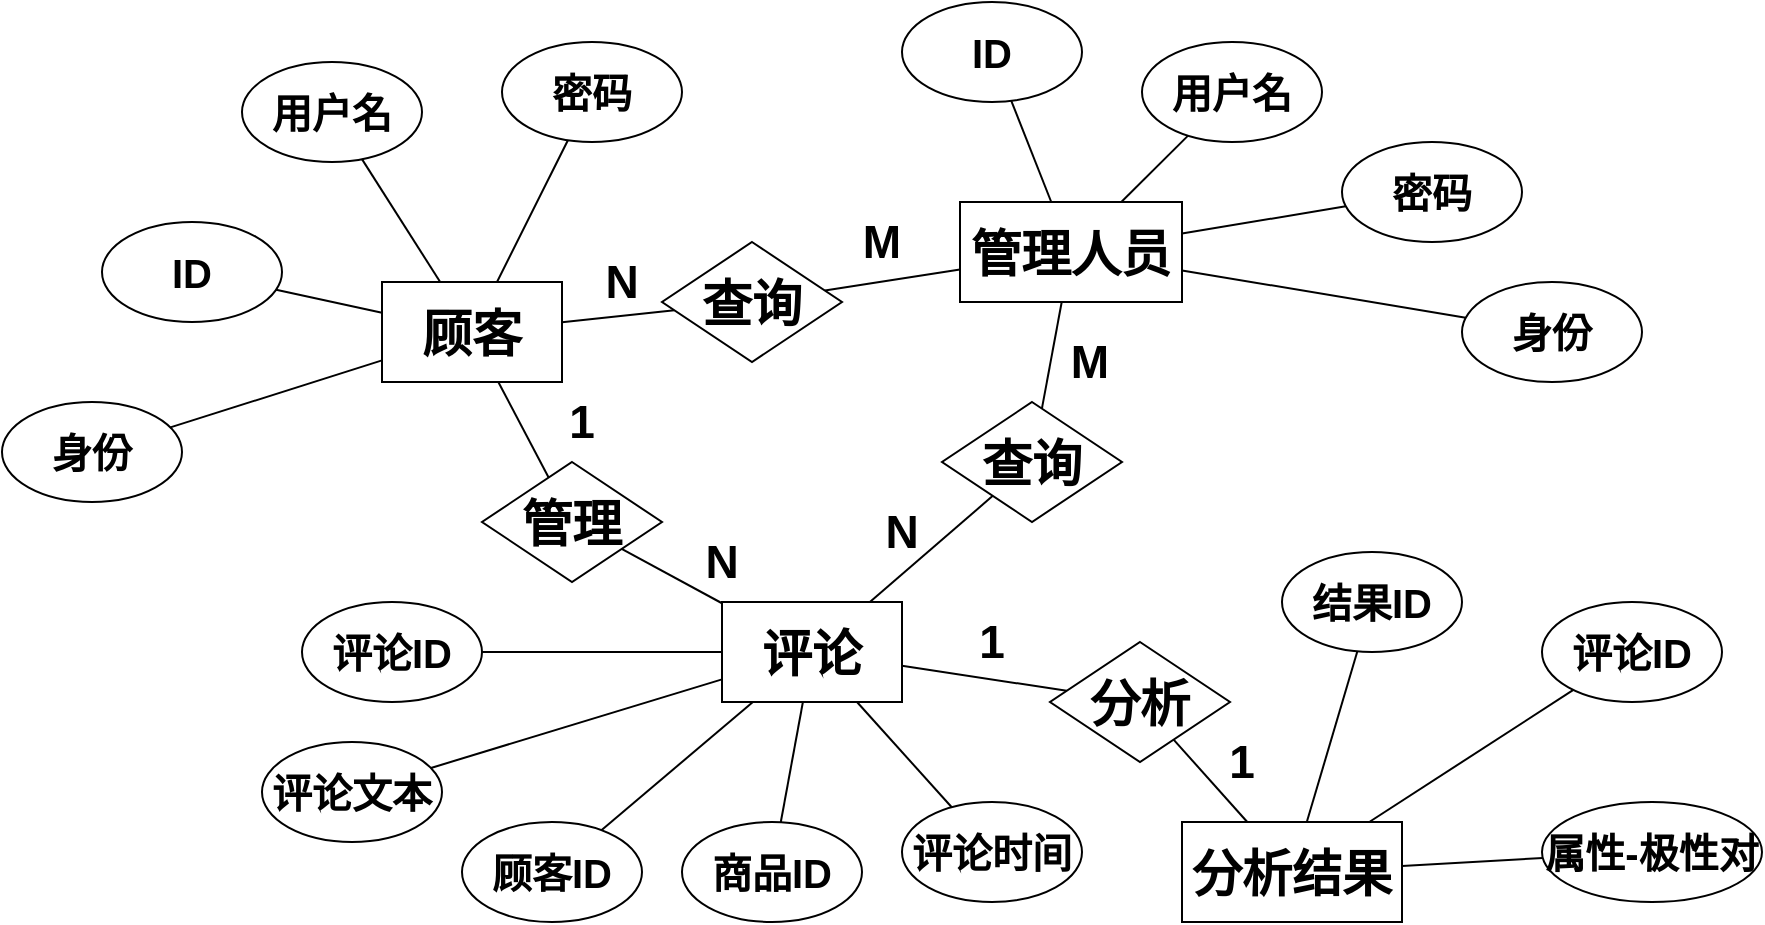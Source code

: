 <mxfile version="13.6.2" type="device"><diagram id="m5HRbGM3oaOZ3_kpMbH0" name="第 1 页"><mxGraphModel dx="2315" dy="640" grid="1" gridSize="10" guides="1" tooltips="1" connect="1" arrows="1" fold="1" page="1" pageScale="1" pageWidth="827" pageHeight="1169" math="0" shadow="0"><root><mxCell id="0"/><mxCell id="1" parent="0"/><mxCell id="9DB23V3W4bUWKR12GtDI-1" value="&lt;font size=&quot;1&quot;&gt;&lt;b style=&quot;font-size: 25px&quot;&gt;顾客&lt;/b&gt;&lt;/font&gt;" style="rounded=0;whiteSpace=wrap;html=1;" vertex="1" parent="1"><mxGeometry x="80" y="220" width="90" height="50" as="geometry"/></mxCell><mxCell id="9DB23V3W4bUWKR12GtDI-2" value="&lt;font size=&quot;1&quot;&gt;&lt;b style=&quot;font-size: 25px&quot;&gt;管理人员&lt;/b&gt;&lt;/font&gt;" style="rounded=0;whiteSpace=wrap;html=1;" vertex="1" parent="1"><mxGeometry x="369" y="180" width="111" height="50" as="geometry"/></mxCell><mxCell id="9DB23V3W4bUWKR12GtDI-3" value="&lt;font style=&quot;font-size: 20px&quot;&gt;&lt;b&gt;ID&lt;/b&gt;&lt;/font&gt;" style="ellipse;whiteSpace=wrap;html=1;" vertex="1" parent="1"><mxGeometry x="-60" y="190" width="90" height="50" as="geometry"/></mxCell><mxCell id="9DB23V3W4bUWKR12GtDI-4" value="&lt;font style=&quot;font-size: 20px&quot;&gt;&lt;b&gt;身份&lt;/b&gt;&lt;/font&gt;" style="ellipse;whiteSpace=wrap;html=1;" vertex="1" parent="1"><mxGeometry x="-110" y="280" width="90" height="50" as="geometry"/></mxCell><mxCell id="9DB23V3W4bUWKR12GtDI-5" value="&lt;span style=&quot;font-size: 20px&quot;&gt;&lt;b&gt;用户名&lt;/b&gt;&lt;/span&gt;" style="ellipse;whiteSpace=wrap;html=1;" vertex="1" parent="1"><mxGeometry x="10" y="110" width="90" height="50" as="geometry"/></mxCell><mxCell id="9DB23V3W4bUWKR12GtDI-6" value="&lt;span style=&quot;font-size: 20px&quot;&gt;&lt;b&gt;密码&lt;/b&gt;&lt;/span&gt;" style="ellipse;whiteSpace=wrap;html=1;" vertex="1" parent="1"><mxGeometry x="140" y="100" width="90" height="50" as="geometry"/></mxCell><mxCell id="9DB23V3W4bUWKR12GtDI-7" value="&lt;font style=&quot;font-size: 20px&quot;&gt;&lt;b&gt;ID&lt;/b&gt;&lt;/font&gt;" style="ellipse;whiteSpace=wrap;html=1;" vertex="1" parent="1"><mxGeometry x="340" y="80" width="90" height="50" as="geometry"/></mxCell><mxCell id="9DB23V3W4bUWKR12GtDI-8" value="&lt;font style=&quot;font-size: 20px&quot;&gt;&lt;b&gt;身份&lt;/b&gt;&lt;/font&gt;" style="ellipse;whiteSpace=wrap;html=1;" vertex="1" parent="1"><mxGeometry x="620" y="220" width="90" height="50" as="geometry"/></mxCell><mxCell id="9DB23V3W4bUWKR12GtDI-9" value="&lt;span style=&quot;font-size: 20px&quot;&gt;&lt;b&gt;用户名&lt;/b&gt;&lt;/span&gt;" style="ellipse;whiteSpace=wrap;html=1;" vertex="1" parent="1"><mxGeometry x="460" y="100" width="90" height="50" as="geometry"/></mxCell><mxCell id="9DB23V3W4bUWKR12GtDI-10" value="&lt;span style=&quot;font-size: 20px&quot;&gt;&lt;b&gt;密码&lt;/b&gt;&lt;/span&gt;" style="ellipse;whiteSpace=wrap;html=1;" vertex="1" parent="1"><mxGeometry x="560" y="150" width="90" height="50" as="geometry"/></mxCell><mxCell id="9DB23V3W4bUWKR12GtDI-11" value="" style="endArrow=none;html=1;" edge="1" parent="1" source="9DB23V3W4bUWKR12GtDI-3" target="9DB23V3W4bUWKR12GtDI-1"><mxGeometry width="50" height="50" relative="1" as="geometry"><mxPoint x="390" y="350" as="sourcePoint"/><mxPoint x="140" y="250" as="targetPoint"/></mxGeometry></mxCell><mxCell id="9DB23V3W4bUWKR12GtDI-13" value="" style="endArrow=none;html=1;" edge="1" parent="1" source="9DB23V3W4bUWKR12GtDI-4" target="9DB23V3W4bUWKR12GtDI-1"><mxGeometry width="50" height="50" relative="1" as="geometry"><mxPoint x="390" y="350" as="sourcePoint"/><mxPoint x="440" y="300" as="targetPoint"/></mxGeometry></mxCell><mxCell id="9DB23V3W4bUWKR12GtDI-14" value="" style="endArrow=none;html=1;" edge="1" parent="1" source="9DB23V3W4bUWKR12GtDI-5" target="9DB23V3W4bUWKR12GtDI-1"><mxGeometry width="50" height="50" relative="1" as="geometry"><mxPoint x="390" y="350" as="sourcePoint"/><mxPoint x="440" y="300" as="targetPoint"/></mxGeometry></mxCell><mxCell id="9DB23V3W4bUWKR12GtDI-15" value="" style="endArrow=none;html=1;" edge="1" parent="1" source="9DB23V3W4bUWKR12GtDI-6" target="9DB23V3W4bUWKR12GtDI-1"><mxGeometry width="50" height="50" relative="1" as="geometry"><mxPoint x="390" y="350" as="sourcePoint"/><mxPoint x="440" y="300" as="targetPoint"/></mxGeometry></mxCell><mxCell id="9DB23V3W4bUWKR12GtDI-16" value="" style="endArrow=none;html=1;" edge="1" parent="1" source="9DB23V3W4bUWKR12GtDI-2" target="9DB23V3W4bUWKR12GtDI-7"><mxGeometry width="50" height="50" relative="1" as="geometry"><mxPoint x="390" y="350" as="sourcePoint"/><mxPoint x="440" y="300" as="targetPoint"/></mxGeometry></mxCell><mxCell id="9DB23V3W4bUWKR12GtDI-17" value="" style="endArrow=none;html=1;" edge="1" parent="1" source="9DB23V3W4bUWKR12GtDI-2" target="9DB23V3W4bUWKR12GtDI-9"><mxGeometry width="50" height="50" relative="1" as="geometry"><mxPoint x="390" y="350" as="sourcePoint"/><mxPoint x="440" y="300" as="targetPoint"/></mxGeometry></mxCell><mxCell id="9DB23V3W4bUWKR12GtDI-18" value="" style="endArrow=none;html=1;" edge="1" parent="1" source="9DB23V3W4bUWKR12GtDI-2" target="9DB23V3W4bUWKR12GtDI-10"><mxGeometry width="50" height="50" relative="1" as="geometry"><mxPoint x="390" y="350" as="sourcePoint"/><mxPoint x="440" y="300" as="targetPoint"/></mxGeometry></mxCell><mxCell id="9DB23V3W4bUWKR12GtDI-19" value="" style="endArrow=none;html=1;" edge="1" parent="1" source="9DB23V3W4bUWKR12GtDI-2" target="9DB23V3W4bUWKR12GtDI-8"><mxGeometry width="50" height="50" relative="1" as="geometry"><mxPoint x="420" y="280" as="sourcePoint"/><mxPoint x="440" y="300" as="targetPoint"/></mxGeometry></mxCell><mxCell id="9DB23V3W4bUWKR12GtDI-20" value="&lt;font size=&quot;1&quot;&gt;&lt;b style=&quot;font-size: 25px&quot;&gt;评论&lt;/b&gt;&lt;/font&gt;" style="rounded=0;whiteSpace=wrap;html=1;" vertex="1" parent="1"><mxGeometry x="250" y="380" width="90" height="50" as="geometry"/></mxCell><mxCell id="9DB23V3W4bUWKR12GtDI-21" value="&lt;font size=&quot;1&quot;&gt;&lt;b style=&quot;font-size: 25px&quot;&gt;查询&lt;/b&gt;&lt;/font&gt;" style="rhombus;whiteSpace=wrap;html=1;" vertex="1" parent="1"><mxGeometry x="360" y="280" width="90" height="60" as="geometry"/></mxCell><mxCell id="9DB23V3W4bUWKR12GtDI-22" value="" style="endArrow=none;html=1;" edge="1" parent="1" source="9DB23V3W4bUWKR12GtDI-21" target="9DB23V3W4bUWKR12GtDI-2"><mxGeometry width="50" height="50" relative="1" as="geometry"><mxPoint x="390" y="350" as="sourcePoint"/><mxPoint x="440" y="300" as="targetPoint"/></mxGeometry></mxCell><mxCell id="9DB23V3W4bUWKR12GtDI-23" value="" style="endArrow=none;html=1;" edge="1" parent="1" source="9DB23V3W4bUWKR12GtDI-20" target="9DB23V3W4bUWKR12GtDI-21"><mxGeometry width="50" height="50" relative="1" as="geometry"><mxPoint x="390" y="350" as="sourcePoint"/><mxPoint x="440" y="300" as="targetPoint"/></mxGeometry></mxCell><mxCell id="9DB23V3W4bUWKR12GtDI-24" value="" style="endArrow=none;html=1;" edge="1" parent="1" source="9DB23V3W4bUWKR12GtDI-25" target="9DB23V3W4bUWKR12GtDI-1"><mxGeometry width="50" height="50" relative="1" as="geometry"><mxPoint x="260" y="250" as="sourcePoint"/><mxPoint x="440" y="300" as="targetPoint"/></mxGeometry></mxCell><mxCell id="9DB23V3W4bUWKR12GtDI-25" value="&lt;font size=&quot;1&quot;&gt;&lt;b style=&quot;font-size: 25px&quot;&gt;查询&lt;/b&gt;&lt;/font&gt;" style="rhombus;whiteSpace=wrap;html=1;" vertex="1" parent="1"><mxGeometry x="220" y="200" width="90" height="60" as="geometry"/></mxCell><mxCell id="9DB23V3W4bUWKR12GtDI-26" value="" style="endArrow=none;html=1;" edge="1" parent="1" source="9DB23V3W4bUWKR12GtDI-25" target="9DB23V3W4bUWKR12GtDI-2"><mxGeometry width="50" height="50" relative="1" as="geometry"><mxPoint x="390" y="350" as="sourcePoint"/><mxPoint x="440" y="300" as="targetPoint"/></mxGeometry></mxCell><mxCell id="9DB23V3W4bUWKR12GtDI-27" value="&lt;font size=&quot;1&quot;&gt;&lt;b style=&quot;font-size: 25px&quot;&gt;管理&lt;/b&gt;&lt;/font&gt;" style="rhombus;whiteSpace=wrap;html=1;" vertex="1" parent="1"><mxGeometry x="130" y="310" width="90" height="60" as="geometry"/></mxCell><mxCell id="9DB23V3W4bUWKR12GtDI-28" value="" style="endArrow=none;html=1;" edge="1" parent="1" source="9DB23V3W4bUWKR12GtDI-1" target="9DB23V3W4bUWKR12GtDI-27"><mxGeometry width="50" height="50" relative="1" as="geometry"><mxPoint x="390" y="350" as="sourcePoint"/><mxPoint x="440" y="300" as="targetPoint"/></mxGeometry></mxCell><mxCell id="9DB23V3W4bUWKR12GtDI-29" value="" style="endArrow=none;html=1;" edge="1" parent="1" source="9DB23V3W4bUWKR12GtDI-27" target="9DB23V3W4bUWKR12GtDI-20"><mxGeometry width="50" height="50" relative="1" as="geometry"><mxPoint x="390" y="350" as="sourcePoint"/><mxPoint x="440" y="300" as="targetPoint"/></mxGeometry></mxCell><mxCell id="9DB23V3W4bUWKR12GtDI-30" value="&lt;font size=&quot;1&quot;&gt;&lt;b style=&quot;font-size: 25px&quot;&gt;分析&lt;/b&gt;&lt;/font&gt;" style="rhombus;whiteSpace=wrap;html=1;" vertex="1" parent="1"><mxGeometry x="414" y="400" width="90" height="60" as="geometry"/></mxCell><mxCell id="9DB23V3W4bUWKR12GtDI-31" value="" style="endArrow=none;html=1;" edge="1" parent="1" source="9DB23V3W4bUWKR12GtDI-20" target="9DB23V3W4bUWKR12GtDI-30"><mxGeometry width="50" height="50" relative="1" as="geometry"><mxPoint x="390" y="450" as="sourcePoint"/><mxPoint x="440" y="400" as="targetPoint"/></mxGeometry></mxCell><mxCell id="9DB23V3W4bUWKR12GtDI-32" value="&lt;span style=&quot;font-size: 25px&quot;&gt;&lt;b&gt;分析结果&lt;/b&gt;&lt;/span&gt;" style="rounded=0;whiteSpace=wrap;html=1;" vertex="1" parent="1"><mxGeometry x="480" y="490" width="110" height="50" as="geometry"/></mxCell><mxCell id="9DB23V3W4bUWKR12GtDI-33" value="" style="endArrow=none;html=1;" edge="1" parent="1" source="9DB23V3W4bUWKR12GtDI-32" target="9DB23V3W4bUWKR12GtDI-30"><mxGeometry width="50" height="50" relative="1" as="geometry"><mxPoint x="390" y="450" as="sourcePoint"/><mxPoint x="460" y="430" as="targetPoint"/></mxGeometry></mxCell><mxCell id="9DB23V3W4bUWKR12GtDI-34" value="&lt;font style=&quot;font-size: 20px&quot;&gt;&lt;b&gt;评论文本&lt;/b&gt;&lt;/font&gt;" style="ellipse;whiteSpace=wrap;html=1;" vertex="1" parent="1"><mxGeometry x="20" y="450" width="90" height="50" as="geometry"/></mxCell><mxCell id="9DB23V3W4bUWKR12GtDI-35" value="&lt;font style=&quot;font-size: 20px&quot;&gt;&lt;b&gt;评论时间&lt;/b&gt;&lt;/font&gt;" style="ellipse;whiteSpace=wrap;html=1;" vertex="1" parent="1"><mxGeometry x="340" y="480" width="90" height="50" as="geometry"/></mxCell><mxCell id="9DB23V3W4bUWKR12GtDI-36" value="&lt;font style=&quot;font-size: 20px&quot;&gt;&lt;b&gt;商品ID&lt;/b&gt;&lt;/font&gt;" style="ellipse;whiteSpace=wrap;html=1;" vertex="1" parent="1"><mxGeometry x="230" y="490" width="90" height="50" as="geometry"/></mxCell><mxCell id="9DB23V3W4bUWKR12GtDI-37" value="&lt;font style=&quot;font-size: 20px&quot;&gt;&lt;b&gt;评论ID&lt;/b&gt;&lt;/font&gt;" style="ellipse;whiteSpace=wrap;html=1;" vertex="1" parent="1"><mxGeometry x="40" y="380" width="90" height="50" as="geometry"/></mxCell><mxCell id="9DB23V3W4bUWKR12GtDI-38" value="&lt;span style=&quot;font-size: 20px&quot;&gt;&lt;b&gt;顾客ID&lt;/b&gt;&lt;/span&gt;" style="ellipse;whiteSpace=wrap;html=1;" vertex="1" parent="1"><mxGeometry x="120" y="490" width="90" height="50" as="geometry"/></mxCell><mxCell id="9DB23V3W4bUWKR12GtDI-39" value="" style="endArrow=none;html=1;" edge="1" parent="1" source="9DB23V3W4bUWKR12GtDI-20" target="9DB23V3W4bUWKR12GtDI-35"><mxGeometry width="50" height="50" relative="1" as="geometry"><mxPoint x="390" y="450" as="sourcePoint"/><mxPoint x="440" y="400" as="targetPoint"/></mxGeometry></mxCell><mxCell id="9DB23V3W4bUWKR12GtDI-40" value="" style="endArrow=none;html=1;" edge="1" parent="1" source="9DB23V3W4bUWKR12GtDI-36" target="9DB23V3W4bUWKR12GtDI-20"><mxGeometry width="50" height="50" relative="1" as="geometry"><mxPoint x="327.5" y="440" as="sourcePoint"/><mxPoint x="374.875" y="492.639" as="targetPoint"/></mxGeometry></mxCell><mxCell id="9DB23V3W4bUWKR12GtDI-41" value="" style="endArrow=none;html=1;" edge="1" parent="1" source="9DB23V3W4bUWKR12GtDI-20" target="9DB23V3W4bUWKR12GtDI-38"><mxGeometry width="50" height="50" relative="1" as="geometry"><mxPoint x="390" y="450" as="sourcePoint"/><mxPoint x="440" y="400" as="targetPoint"/></mxGeometry></mxCell><mxCell id="9DB23V3W4bUWKR12GtDI-42" value="" style="endArrow=none;html=1;" edge="1" parent="1" source="9DB23V3W4bUWKR12GtDI-20" target="9DB23V3W4bUWKR12GtDI-34"><mxGeometry width="50" height="50" relative="1" as="geometry"><mxPoint x="390" y="450" as="sourcePoint"/><mxPoint x="440" y="400" as="targetPoint"/></mxGeometry></mxCell><mxCell id="9DB23V3W4bUWKR12GtDI-43" value="" style="endArrow=none;html=1;" edge="1" parent="1" source="9DB23V3W4bUWKR12GtDI-20" target="9DB23V3W4bUWKR12GtDI-37"><mxGeometry width="50" height="50" relative="1" as="geometry"><mxPoint x="390" y="450" as="sourcePoint"/><mxPoint x="440" y="400" as="targetPoint"/></mxGeometry></mxCell><mxCell id="9DB23V3W4bUWKR12GtDI-44" value="&lt;font style=&quot;font-size: 20px&quot;&gt;&lt;b&gt;结果ID&lt;/b&gt;&lt;/font&gt;" style="ellipse;whiteSpace=wrap;html=1;" vertex="1" parent="1"><mxGeometry x="530" y="355" width="90" height="50" as="geometry"/></mxCell><mxCell id="9DB23V3W4bUWKR12GtDI-45" value="&lt;font style=&quot;font-size: 20px&quot;&gt;&lt;b&gt;评论ID&lt;/b&gt;&lt;/font&gt;" style="ellipse;whiteSpace=wrap;html=1;" vertex="1" parent="1"><mxGeometry x="660" y="380" width="90" height="50" as="geometry"/></mxCell><mxCell id="9DB23V3W4bUWKR12GtDI-46" value="&lt;font style=&quot;font-size: 20px&quot;&gt;&lt;b&gt;属性-极性对&lt;/b&gt;&lt;/font&gt;" style="ellipse;whiteSpace=wrap;html=1;" vertex="1" parent="1"><mxGeometry x="660" y="480" width="110" height="50" as="geometry"/></mxCell><mxCell id="9DB23V3W4bUWKR12GtDI-47" value="" style="endArrow=none;html=1;" edge="1" parent="1" source="9DB23V3W4bUWKR12GtDI-32" target="9DB23V3W4bUWKR12GtDI-44"><mxGeometry width="50" height="50" relative="1" as="geometry"><mxPoint x="390" y="450" as="sourcePoint"/><mxPoint x="440" y="400" as="targetPoint"/></mxGeometry></mxCell><mxCell id="9DB23V3W4bUWKR12GtDI-48" value="" style="endArrow=none;html=1;" edge="1" parent="1" source="9DB23V3W4bUWKR12GtDI-32" target="9DB23V3W4bUWKR12GtDI-45"><mxGeometry width="50" height="50" relative="1" as="geometry"><mxPoint x="390" y="450" as="sourcePoint"/><mxPoint x="440" y="400" as="targetPoint"/></mxGeometry></mxCell><mxCell id="9DB23V3W4bUWKR12GtDI-49" value="" style="endArrow=none;html=1;" edge="1" parent="1" source="9DB23V3W4bUWKR12GtDI-32" target="9DB23V3W4bUWKR12GtDI-46"><mxGeometry width="50" height="50" relative="1" as="geometry"><mxPoint x="390" y="450" as="sourcePoint"/><mxPoint x="440" y="400" as="targetPoint"/></mxGeometry></mxCell><mxCell id="9DB23V3W4bUWKR12GtDI-50" value="&lt;b&gt;&lt;font style=&quot;font-size: 23px&quot;&gt;N&lt;/font&gt;&lt;/b&gt;" style="text;html=1;strokeColor=none;fillColor=none;align=center;verticalAlign=middle;whiteSpace=wrap;rounded=0;" vertex="1" parent="1"><mxGeometry x="180" y="210" width="40" height="20" as="geometry"/></mxCell><mxCell id="9DB23V3W4bUWKR12GtDI-51" value="&lt;b&gt;&lt;font style=&quot;font-size: 23px&quot;&gt;N&lt;/font&gt;&lt;/b&gt;" style="text;html=1;strokeColor=none;fillColor=none;align=center;verticalAlign=middle;whiteSpace=wrap;rounded=0;" vertex="1" parent="1"><mxGeometry x="230" y="350" width="40" height="20" as="geometry"/></mxCell><mxCell id="9DB23V3W4bUWKR12GtDI-52" value="&lt;b&gt;&lt;font style=&quot;font-size: 23px&quot;&gt;N&lt;/font&gt;&lt;/b&gt;" style="text;html=1;strokeColor=none;fillColor=none;align=center;verticalAlign=middle;whiteSpace=wrap;rounded=0;" vertex="1" parent="1"><mxGeometry x="320" y="335" width="40" height="20" as="geometry"/></mxCell><mxCell id="9DB23V3W4bUWKR12GtDI-54" value="&lt;b&gt;&lt;font style=&quot;font-size: 23px&quot;&gt;M&lt;/font&gt;&lt;/b&gt;" style="text;html=1;strokeColor=none;fillColor=none;align=center;verticalAlign=middle;whiteSpace=wrap;rounded=0;" vertex="1" parent="1"><mxGeometry x="310" y="190" width="40" height="20" as="geometry"/></mxCell><mxCell id="9DB23V3W4bUWKR12GtDI-55" value="&lt;b&gt;&lt;font style=&quot;font-size: 23px&quot;&gt;M&lt;/font&gt;&lt;/b&gt;" style="text;html=1;strokeColor=none;fillColor=none;align=center;verticalAlign=middle;whiteSpace=wrap;rounded=0;" vertex="1" parent="1"><mxGeometry x="414" y="250" width="40" height="20" as="geometry"/></mxCell><mxCell id="9DB23V3W4bUWKR12GtDI-56" value="&lt;b&gt;&lt;font style=&quot;font-size: 23px&quot;&gt;1&lt;/font&gt;&lt;/b&gt;" style="text;html=1;strokeColor=none;fillColor=none;align=center;verticalAlign=middle;whiteSpace=wrap;rounded=0;" vertex="1" parent="1"><mxGeometry x="160" y="280" width="40" height="20" as="geometry"/></mxCell><mxCell id="9DB23V3W4bUWKR12GtDI-57" value="&lt;b&gt;&lt;font style=&quot;font-size: 23px&quot;&gt;1&lt;/font&gt;&lt;/b&gt;" style="text;html=1;strokeColor=none;fillColor=none;align=center;verticalAlign=middle;whiteSpace=wrap;rounded=0;" vertex="1" parent="1"><mxGeometry x="365" y="390" width="40" height="20" as="geometry"/></mxCell><mxCell id="9DB23V3W4bUWKR12GtDI-58" value="&lt;b&gt;&lt;font style=&quot;font-size: 23px&quot;&gt;1&lt;/font&gt;&lt;/b&gt;" style="text;html=1;strokeColor=none;fillColor=none;align=center;verticalAlign=middle;whiteSpace=wrap;rounded=0;" vertex="1" parent="1"><mxGeometry x="490" y="450" width="40" height="20" as="geometry"/></mxCell></root></mxGraphModel></diagram></mxfile>
